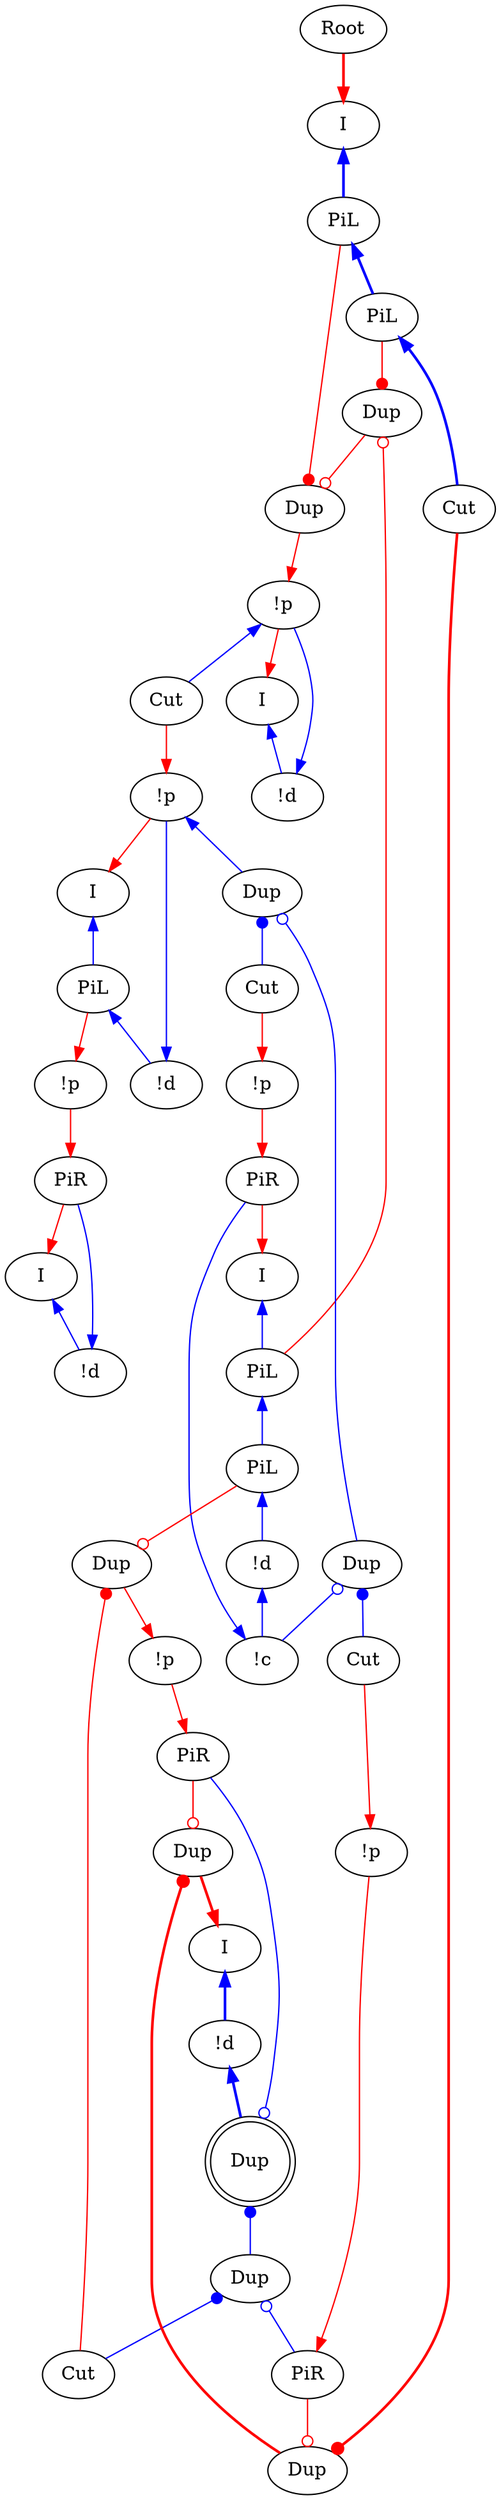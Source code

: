 digraph {
"Root0" [label="Root"]
"!p0" [label="!p"]
"I0" [label="I"]
"!d0" [label="!d"]
"!p1" [label="!p"]
"Cut0" [label="Cut"]
"!d1" [label="!d"]
"PiL0" [label="PiL"]
"I1" [label="I"]
"I2" [label="I"]
"!p2" [label="!p"]
"Cut1" [label="Cut"]
"PiR0" [label="PiR"]
"!c0" [label="!c"]
"!d2" [label="!d"]
"PiL1" [label="PiL"]
"PiL2" [label="PiL"]
"PiL3" [label="PiL"]
"I3" [label="I"]
"Dup0_0" [label="Dup"]
"Dup0_1" [label="Dup"]
"Dup0_2" [label="Dup"]
"PiL4" [label="PiL"]
"!p3" [label="!p"]
"!p4" [label="!p"]
"!p5" [label="!p"]
"Cut2" [label="Cut"]
"PiR1" [label="PiR"]
"PiR2" [label="PiR"]
"Dup1_0" [label="Dup"]
"Dup1_1" [label="Dup"]
"Dup1_2" [label="Dup",shape=doublecircle]
"Dup1_3" [label="Dup"]
"PiR3" [label="PiR"]
"Dup2_0" [label="Dup"]
"Dup2_1" [label="Dup"]
"Cut3" [label="Cut"]
"Cut4" [label="Cut"]
"!d3" [label="!d"]
"!d4" [label="!d"]
"I4" [label="I"]
"I5" [label="I"]
"!p1" -> "I1"[color=red,tooltip="e11"]
"!d1" -> "!p1"[color=blue,tooltip="e13",dir=back]
"!p1" -> "Dup1_0"[color=blue,tooltip="e15",dir=back]
"PiL0" -> "!d1"[color=blue,tooltip="e17",dir=back]
"I1" -> "PiL0"[color=blue,tooltip="e19",dir=back]
"PiL0" -> "!p3"[color=red,tooltip="e21"]
"Dup1_0" -> "Cut1"[color=blue,tooltip="e23",arrowtail=dot,dir=back]
"Dup1_0" -> "Dup0_0"[color=blue,tooltip="e25",arrowtail=odot,dir=back]
"Dup0_1" -> "!p4"[color=red,tooltip="e31"]
"I2" -> "PiL4"[color=blue,tooltip="e32",penwidth=2,dir=back]
"PiL4" -> "Dup1_1"[color=red,tooltip="e34",arrowhead=dot]
"Dup0_2" -> "Dup1_1"[color=red,tooltip="e35",arrowhead=odot]
"Cut1" -> "!p2"[color=red,tooltip="e37"]
"!p2" -> "PiR0"[color=red,tooltip="e39"]
"!c0" -> "PiR0"[color=blue,tooltip="e41",dir=back]
"PiR0" -> "I3"[color=red,tooltip="e43"]
"Dup0_0" -> "Cut2"[color=blue,tooltip="e45",arrowtail=dot,dir=back]
"!d2" -> "!c0"[color=blue,tooltip="e46",dir=back]
"Dup0_0" -> "!c0"[color=blue,tooltip="e47",arrowtail=odot,dir=back]
"PiL1" -> "!d2"[color=blue,tooltip="e49",dir=back]
"PiL2" -> "Cut4"[color=blue,tooltip="e50",penwidth=2,dir=back]
"PiL3" -> "PiL1"[color=blue,tooltip="e51",dir=back]
"Cut3" -> "Dup0_1"[color=red,tooltip="e52",arrowhead=dot]
"PiL1" -> "Dup0_1"[color=red,tooltip="e53",arrowhead=odot]
"PiL4" -> "PiL2"[color=blue,tooltip="e54",penwidth=2,dir=back]
"I3" -> "PiL3"[color=blue,tooltip="e55",dir=back]
"PiL2" -> "Dup0_2"[color=red,tooltip="e56",arrowhead=dot]
"PiL3" -> "Dup0_2"[color=red,tooltip="e57",arrowhead=odot]
"!p3" -> "PiR1"[color=red,tooltip="e59"]
"!p4" -> "PiR2"[color=red,tooltip="e61"]
"Cut2" -> "!p5"[color=red,tooltip="e63"]
"!p5" -> "PiR3"[color=red,tooltip="e65"]
"!d3" -> "Dup1_2"[color=blue,tooltip="e66",penwidth=2,dir=back]
"!d4" -> "PiR1"[color=blue,tooltip="e67",dir=back]
"Dup1_3" -> "I4"[color=red,tooltip="e68",penwidth=2]
"PiR1" -> "I5"[color=red,tooltip="e69"]
"Dup1_2" -> "Dup2_0"[color=blue,tooltip="e70",arrowtail=dot,dir=back]
"Dup1_2" -> "PiR2"[color=blue,tooltip="e71",arrowtail=odot,dir=back]
"Dup2_1" -> "Dup1_3"[color=red,tooltip="e72",arrowhead=dot,penwidth=2]
"PiR2" -> "Dup1_3"[color=red,tooltip="e73",arrowhead=odot]
"Dup2_0" -> "Cut3"[color=blue,tooltip="e74",arrowtail=dot,dir=back]
"Dup2_0" -> "PiR3"[color=blue,tooltip="e75",arrowtail=odot,dir=back]
"Cut4" -> "Dup2_1"[color=red,tooltip="e76",arrowhead=dot,penwidth=2]
"PiR3" -> "Dup2_1"[color=red,tooltip="e77",arrowhead=odot]
"I4" -> "!d3"[color=blue,tooltip="e78",penwidth=2,dir=back]
"I5" -> "!d4"[color=blue,tooltip="e79",dir=back]
"Cut0" -> "!p1"[color=red,tooltip="e9"]
"Root0" -> "I2"[color=red,tooltip="rettop",penwidth=2]
"!p0" -> "Cut0"[color=blue,tooltip="y2",dir=back]
"!d0" -> "!p0"[color=blue,tooltip="yj",dir=back]
"I0" -> "!d0"[color=blue,tooltip="yl2",dir=back]
"!p0" -> "I0"[color=red,tooltip="yli"]
"Dup1_1" -> "!p0"[color=red,tooltip="ylp"]
}
